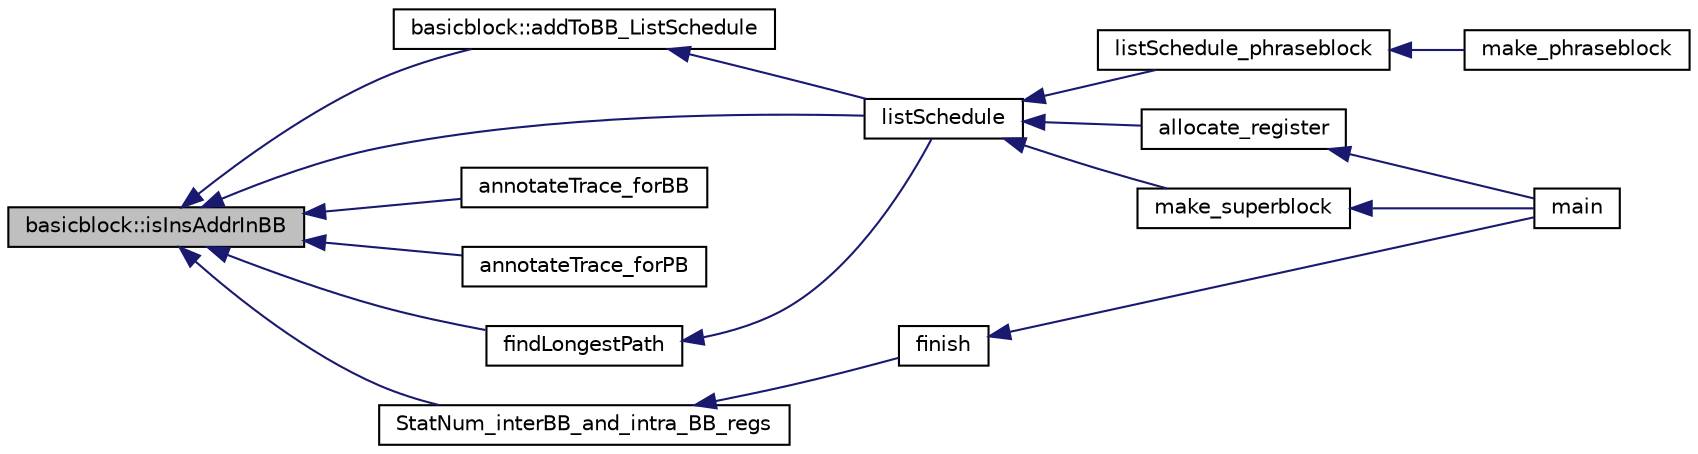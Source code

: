 digraph G
{
  edge [fontname="Helvetica",fontsize="10",labelfontname="Helvetica",labelfontsize="10"];
  node [fontname="Helvetica",fontsize="10",shape=record];
  rankdir=LR;
  Node1 [label="basicblock::isInsAddrInBB",height=0.2,width=0.4,color="black", fillcolor="grey75", style="filled" fontcolor="black"];
  Node1 -> Node2 [dir=back,color="midnightblue",fontsize="10",style="solid",fontname="Helvetica"];
  Node2 [label="basicblock::addToBB_ListSchedule",height=0.2,width=0.4,color="black", fillcolor="white", style="filled",URL="$classbasicblock.html#abb72488dac0d405735a4cf82a1cdd0ce"];
  Node2 -> Node3 [dir=back,color="midnightblue",fontsize="10",style="solid",fontname="Helvetica"];
  Node3 [label="listSchedule",height=0.2,width=0.4,color="black", fillcolor="white", style="filled",URL="$listSchedule_8h.html#af9a47861fb738dfb09aa240667f01b1e"];
  Node3 -> Node4 [dir=back,color="midnightblue",fontsize="10",style="solid",fontname="Helvetica"];
  Node4 [label="allocate_register",height=0.2,width=0.4,color="black", fillcolor="white", style="filled",URL="$registerAllocate_8h.html#a89206e9b97c233cca9ffa40229a32a77"];
  Node4 -> Node5 [dir=back,color="midnightblue",fontsize="10",style="solid",fontname="Helvetica"];
  Node5 [label="main",height=0.2,width=0.4,color="black", fillcolor="white", style="filled",URL="$main_8cpp.html#a0ddf1224851353fc92bfbff6f499fa97"];
  Node3 -> Node6 [dir=back,color="midnightblue",fontsize="10",style="solid",fontname="Helvetica"];
  Node6 [label="listSchedule_phraseblock",height=0.2,width=0.4,color="black", fillcolor="white", style="filled",URL="$make__phraseblock_8cpp.html#a65aeab967a815a10deb65ad6d6ce5116"];
  Node6 -> Node7 [dir=back,color="midnightblue",fontsize="10",style="solid",fontname="Helvetica"];
  Node7 [label="make_phraseblock",height=0.2,width=0.4,color="black", fillcolor="white", style="filled",URL="$make__phraseblock_8cpp.html#af5aea5750e9482dfe18f886b91b680b4"];
  Node3 -> Node8 [dir=back,color="midnightblue",fontsize="10",style="solid",fontname="Helvetica"];
  Node8 [label="make_superblock",height=0.2,width=0.4,color="black", fillcolor="white", style="filled",URL="$make__superblock_8cpp.html#a499b98fa166ddd7c784aca2c8a2c68b1"];
  Node8 -> Node5 [dir=back,color="midnightblue",fontsize="10",style="solid",fontname="Helvetica"];
  Node1 -> Node9 [dir=back,color="midnightblue",fontsize="10",style="solid",fontname="Helvetica"];
  Node9 [label="annotateTrace_forBB",height=0.2,width=0.4,color="black", fillcolor="white", style="filled",URL="$annotateTrace_8h.html#a1359aaee4cb6eba6fd6406cbc1f30773"];
  Node1 -> Node10 [dir=back,color="midnightblue",fontsize="10",style="solid",fontname="Helvetica"];
  Node10 [label="annotateTrace_forPB",height=0.2,width=0.4,color="black", fillcolor="white", style="filled",URL="$annotateTrace_8h.html#a3099323792a8316815c7adb8bc3aed50"];
  Node1 -> Node11 [dir=back,color="midnightblue",fontsize="10",style="solid",fontname="Helvetica"];
  Node11 [label="findLongestPath",height=0.2,width=0.4,color="black", fillcolor="white", style="filled",URL="$listSchedule_8cpp.html#aa79c6fb1ba7cac942c3f3df4b4adb0ff"];
  Node11 -> Node3 [dir=back,color="midnightblue",fontsize="10",style="solid",fontname="Helvetica"];
  Node1 -> Node3 [dir=back,color="midnightblue",fontsize="10",style="solid",fontname="Helvetica"];
  Node1 -> Node12 [dir=back,color="midnightblue",fontsize="10",style="solid",fontname="Helvetica"];
  Node12 [label="StatNum_interBB_and_intra_BB_regs",height=0.2,width=0.4,color="black", fillcolor="white", style="filled",URL="$stat_8h.html#a08c02c88484628acfda48f7eb2308c93"];
  Node12 -> Node13 [dir=back,color="midnightblue",fontsize="10",style="solid",fontname="Helvetica"];
  Node13 [label="finish",height=0.2,width=0.4,color="black", fillcolor="white", style="filled",URL="$main_8cpp.html#a95cf23fdc260a92c373256cf79d940f2"];
  Node13 -> Node5 [dir=back,color="midnightblue",fontsize="10",style="solid",fontname="Helvetica"];
}
